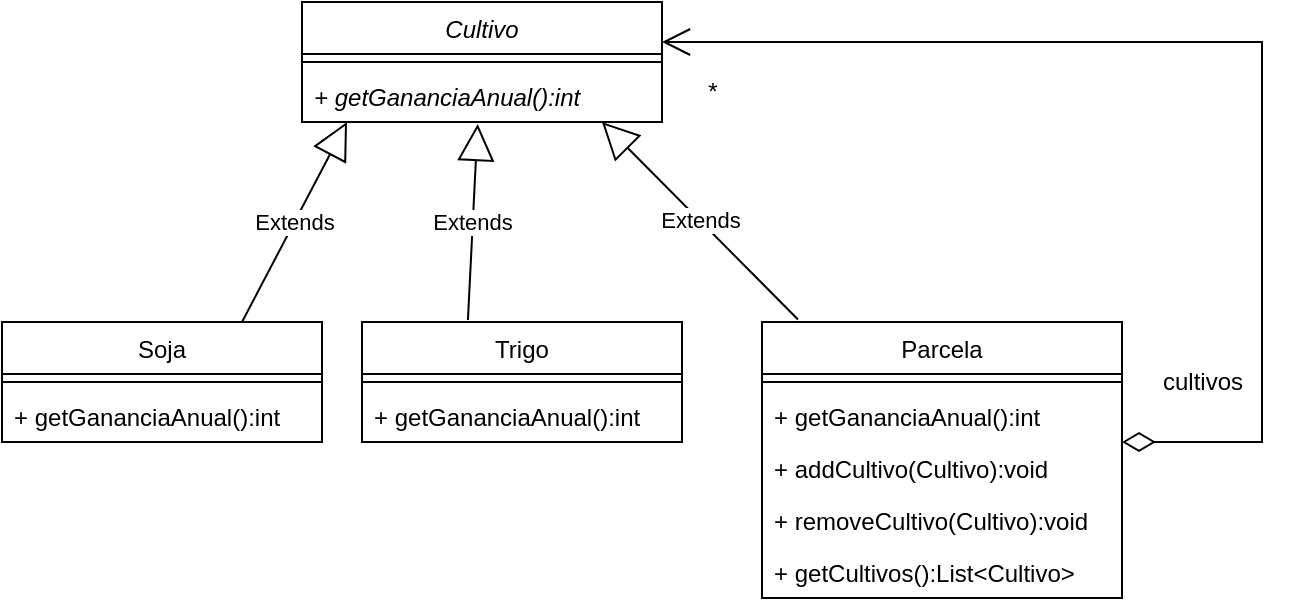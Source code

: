 <mxfile version="20.5.3" type="github">
  <diagram id="C5RBs43oDa-KdzZeNtuy" name="Page-1">
    <mxGraphModel dx="1695" dy="450" grid="1" gridSize="10" guides="1" tooltips="1" connect="1" arrows="1" fold="1" page="1" pageScale="1" pageWidth="827" pageHeight="1169" math="0" shadow="0">
      <root>
        <mxCell id="WIyWlLk6GJQsqaUBKTNV-0" />
        <mxCell id="WIyWlLk6GJQsqaUBKTNV-1" parent="WIyWlLk6GJQsqaUBKTNV-0" />
        <mxCell id="7f74HrEo3SY9le7oIihm-4" value="Soja" style="swimlane;fontStyle=0;align=center;verticalAlign=top;childLayout=stackLayout;horizontal=1;startSize=26;horizontalStack=0;resizeParent=1;resizeParentMax=0;resizeLast=0;collapsible=1;marginBottom=0;" vertex="1" parent="WIyWlLk6GJQsqaUBKTNV-1">
          <mxGeometry x="-700" y="280" width="160" height="60" as="geometry" />
        </mxCell>
        <mxCell id="7f74HrEo3SY9le7oIihm-6" value="" style="line;strokeWidth=1;fillColor=none;align=left;verticalAlign=middle;spacingTop=-1;spacingLeft=3;spacingRight=3;rotatable=0;labelPosition=right;points=[];portConstraint=eastwest;strokeColor=inherit;" vertex="1" parent="7f74HrEo3SY9le7oIihm-4">
          <mxGeometry y="26" width="160" height="8" as="geometry" />
        </mxCell>
        <mxCell id="7f74HrEo3SY9le7oIihm-8" value="+ getGananciaAnual():int" style="text;strokeColor=none;fillColor=none;align=left;verticalAlign=top;spacingLeft=4;spacingRight=4;overflow=hidden;rotatable=0;points=[[0,0.5],[1,0.5]];portConstraint=eastwest;fontStyle=0" vertex="1" parent="7f74HrEo3SY9le7oIihm-4">
          <mxGeometry y="34" width="160" height="26" as="geometry" />
        </mxCell>
        <mxCell id="7f74HrEo3SY9le7oIihm-9" value="Trigo" style="swimlane;fontStyle=0;align=center;verticalAlign=top;childLayout=stackLayout;horizontal=1;startSize=26;horizontalStack=0;resizeParent=1;resizeParentMax=0;resizeLast=0;collapsible=1;marginBottom=0;" vertex="1" parent="WIyWlLk6GJQsqaUBKTNV-1">
          <mxGeometry x="-520" y="280" width="160" height="60" as="geometry" />
        </mxCell>
        <mxCell id="7f74HrEo3SY9le7oIihm-10" value="" style="line;strokeWidth=1;fillColor=none;align=left;verticalAlign=middle;spacingTop=-1;spacingLeft=3;spacingRight=3;rotatable=0;labelPosition=right;points=[];portConstraint=eastwest;strokeColor=inherit;" vertex="1" parent="7f74HrEo3SY9le7oIihm-9">
          <mxGeometry y="26" width="160" height="8" as="geometry" />
        </mxCell>
        <mxCell id="7f74HrEo3SY9le7oIihm-11" value="+ getGananciaAnual():int" style="text;strokeColor=none;fillColor=none;align=left;verticalAlign=top;spacingLeft=4;spacingRight=4;overflow=hidden;rotatable=0;points=[[0,0.5],[1,0.5]];portConstraint=eastwest;fontStyle=0" vertex="1" parent="7f74HrEo3SY9le7oIihm-9">
          <mxGeometry y="34" width="160" height="26" as="geometry" />
        </mxCell>
        <mxCell id="7f74HrEo3SY9le7oIihm-12" value="Parcela" style="swimlane;fontStyle=0;align=center;verticalAlign=top;childLayout=stackLayout;horizontal=1;startSize=26;horizontalStack=0;resizeParent=1;resizeParentMax=0;resizeLast=0;collapsible=1;marginBottom=0;" vertex="1" parent="WIyWlLk6GJQsqaUBKTNV-1">
          <mxGeometry x="-320" y="280" width="180" height="138" as="geometry" />
        </mxCell>
        <mxCell id="7f74HrEo3SY9le7oIihm-14" value="" style="line;strokeWidth=1;fillColor=none;align=left;verticalAlign=middle;spacingTop=-1;spacingLeft=3;spacingRight=3;rotatable=0;labelPosition=right;points=[];portConstraint=eastwest;strokeColor=inherit;" vertex="1" parent="7f74HrEo3SY9le7oIihm-12">
          <mxGeometry y="26" width="180" height="8" as="geometry" />
        </mxCell>
        <mxCell id="7f74HrEo3SY9le7oIihm-15" value="+ getGananciaAnual():int" style="text;strokeColor=none;fillColor=none;align=left;verticalAlign=top;spacingLeft=4;spacingRight=4;overflow=hidden;rotatable=0;points=[[0,0.5],[1,0.5]];portConstraint=eastwest;" vertex="1" parent="7f74HrEo3SY9le7oIihm-12">
          <mxGeometry y="34" width="180" height="26" as="geometry" />
        </mxCell>
        <mxCell id="7f74HrEo3SY9le7oIihm-16" value="+ addCultivo(Cultivo):void" style="text;strokeColor=none;fillColor=none;align=left;verticalAlign=top;spacingLeft=4;spacingRight=4;overflow=hidden;rotatable=0;points=[[0,0.5],[1,0.5]];portConstraint=eastwest;" vertex="1" parent="7f74HrEo3SY9le7oIihm-12">
          <mxGeometry y="60" width="180" height="26" as="geometry" />
        </mxCell>
        <mxCell id="7f74HrEo3SY9le7oIihm-17" value="+ removeCultivo(Cultivo):void" style="text;strokeColor=none;fillColor=none;align=left;verticalAlign=top;spacingLeft=4;spacingRight=4;overflow=hidden;rotatable=0;points=[[0,0.5],[1,0.5]];portConstraint=eastwest;" vertex="1" parent="7f74HrEo3SY9le7oIihm-12">
          <mxGeometry y="86" width="180" height="26" as="geometry" />
        </mxCell>
        <mxCell id="7f74HrEo3SY9le7oIihm-29" value="+ getCultivos():List&lt;Cultivo&gt;" style="text;strokeColor=none;fillColor=none;align=left;verticalAlign=top;spacingLeft=4;spacingRight=4;overflow=hidden;rotatable=0;points=[[0,0.5],[1,0.5]];portConstraint=eastwest;" vertex="1" parent="7f74HrEo3SY9le7oIihm-12">
          <mxGeometry y="112" width="180" height="26" as="geometry" />
        </mxCell>
        <mxCell id="7f74HrEo3SY9le7oIihm-18" value="Extends" style="endArrow=block;endSize=16;endFill=0;html=1;rounded=0;exitX=0.75;exitY=0;exitDx=0;exitDy=0;entryX=0.125;entryY=1;entryDx=0;entryDy=0;entryPerimeter=0;" edge="1" parent="WIyWlLk6GJQsqaUBKTNV-1" source="7f74HrEo3SY9le7oIihm-4" target="7f74HrEo3SY9le7oIihm-3">
          <mxGeometry width="160" relative="1" as="geometry">
            <mxPoint x="-670" y="230" as="sourcePoint" />
            <mxPoint x="-510" y="230" as="targetPoint" />
          </mxGeometry>
        </mxCell>
        <mxCell id="7f74HrEo3SY9le7oIihm-19" value="Extends" style="endArrow=block;endSize=16;endFill=0;html=1;rounded=0;exitX=0.331;exitY=-0.017;exitDx=0;exitDy=0;exitPerimeter=0;entryX=0.488;entryY=1.038;entryDx=0;entryDy=0;entryPerimeter=0;" edge="1" parent="WIyWlLk6GJQsqaUBKTNV-1" source="7f74HrEo3SY9le7oIihm-9" target="7f74HrEo3SY9le7oIihm-3">
          <mxGeometry width="160" relative="1" as="geometry">
            <mxPoint x="-560" y="220" as="sourcePoint" />
            <mxPoint x="-510" y="200" as="targetPoint" />
          </mxGeometry>
        </mxCell>
        <mxCell id="7f74HrEo3SY9le7oIihm-22" value="Extends" style="endArrow=block;endSize=16;endFill=0;html=1;rounded=0;exitX=0.1;exitY=-0.009;exitDx=0;exitDy=0;exitPerimeter=0;" edge="1" parent="WIyWlLk6GJQsqaUBKTNV-1" source="7f74HrEo3SY9le7oIihm-12">
          <mxGeometry width="160" relative="1" as="geometry">
            <mxPoint x="-350" y="200" as="sourcePoint" />
            <mxPoint x="-400" y="180" as="targetPoint" />
          </mxGeometry>
        </mxCell>
        <mxCell id="7f74HrEo3SY9le7oIihm-0" value="Cultivo" style="swimlane;fontStyle=2;align=center;verticalAlign=top;childLayout=stackLayout;horizontal=1;startSize=26;horizontalStack=0;resizeParent=1;resizeParentMax=0;resizeLast=0;collapsible=1;marginBottom=0;" vertex="1" parent="WIyWlLk6GJQsqaUBKTNV-1">
          <mxGeometry x="-550" y="120" width="180" height="60" as="geometry" />
        </mxCell>
        <mxCell id="7f74HrEo3SY9le7oIihm-2" value="" style="line;strokeWidth=1;fillColor=none;align=left;verticalAlign=middle;spacingTop=-1;spacingLeft=3;spacingRight=3;rotatable=0;labelPosition=right;points=[];portConstraint=eastwest;strokeColor=inherit;" vertex="1" parent="7f74HrEo3SY9le7oIihm-0">
          <mxGeometry y="26" width="180" height="8" as="geometry" />
        </mxCell>
        <mxCell id="7f74HrEo3SY9le7oIihm-3" value="+ getGananciaAnual():int" style="text;strokeColor=none;fillColor=none;align=left;verticalAlign=top;spacingLeft=4;spacingRight=4;overflow=hidden;rotatable=0;points=[[0,0.5],[1,0.5]];portConstraint=eastwest;fontStyle=2" vertex="1" parent="7f74HrEo3SY9le7oIihm-0">
          <mxGeometry y="34" width="180" height="26" as="geometry" />
        </mxCell>
        <mxCell id="7f74HrEo3SY9le7oIihm-25" value="" style="endArrow=open;html=1;endSize=12;startArrow=diamondThin;startSize=14;startFill=0;edgeStyle=orthogonalEdgeStyle;align=left;verticalAlign=bottom;rounded=0;" edge="1" parent="WIyWlLk6GJQsqaUBKTNV-1">
          <mxGeometry x="-0.93" y="30" relative="1" as="geometry">
            <mxPoint x="-140" y="340" as="sourcePoint" />
            <mxPoint x="-370" y="140" as="targetPoint" />
            <Array as="points">
              <mxPoint x="-70" y="340" />
              <mxPoint x="-70" y="140" />
            </Array>
            <mxPoint as="offset" />
          </mxGeometry>
        </mxCell>
        <mxCell id="7f74HrEo3SY9le7oIihm-27" value="cultivos" style="text;html=1;align=center;verticalAlign=middle;resizable=0;points=[];autosize=1;strokeColor=none;fillColor=none;" vertex="1" parent="WIyWlLk6GJQsqaUBKTNV-1">
          <mxGeometry x="-130" y="295" width="60" height="30" as="geometry" />
        </mxCell>
        <mxCell id="7f74HrEo3SY9le7oIihm-28" value="*" style="text;html=1;align=center;verticalAlign=middle;resizable=0;points=[];autosize=1;strokeColor=none;fillColor=none;" vertex="1" parent="WIyWlLk6GJQsqaUBKTNV-1">
          <mxGeometry x="-360" y="150" width="30" height="30" as="geometry" />
        </mxCell>
      </root>
    </mxGraphModel>
  </diagram>
</mxfile>
